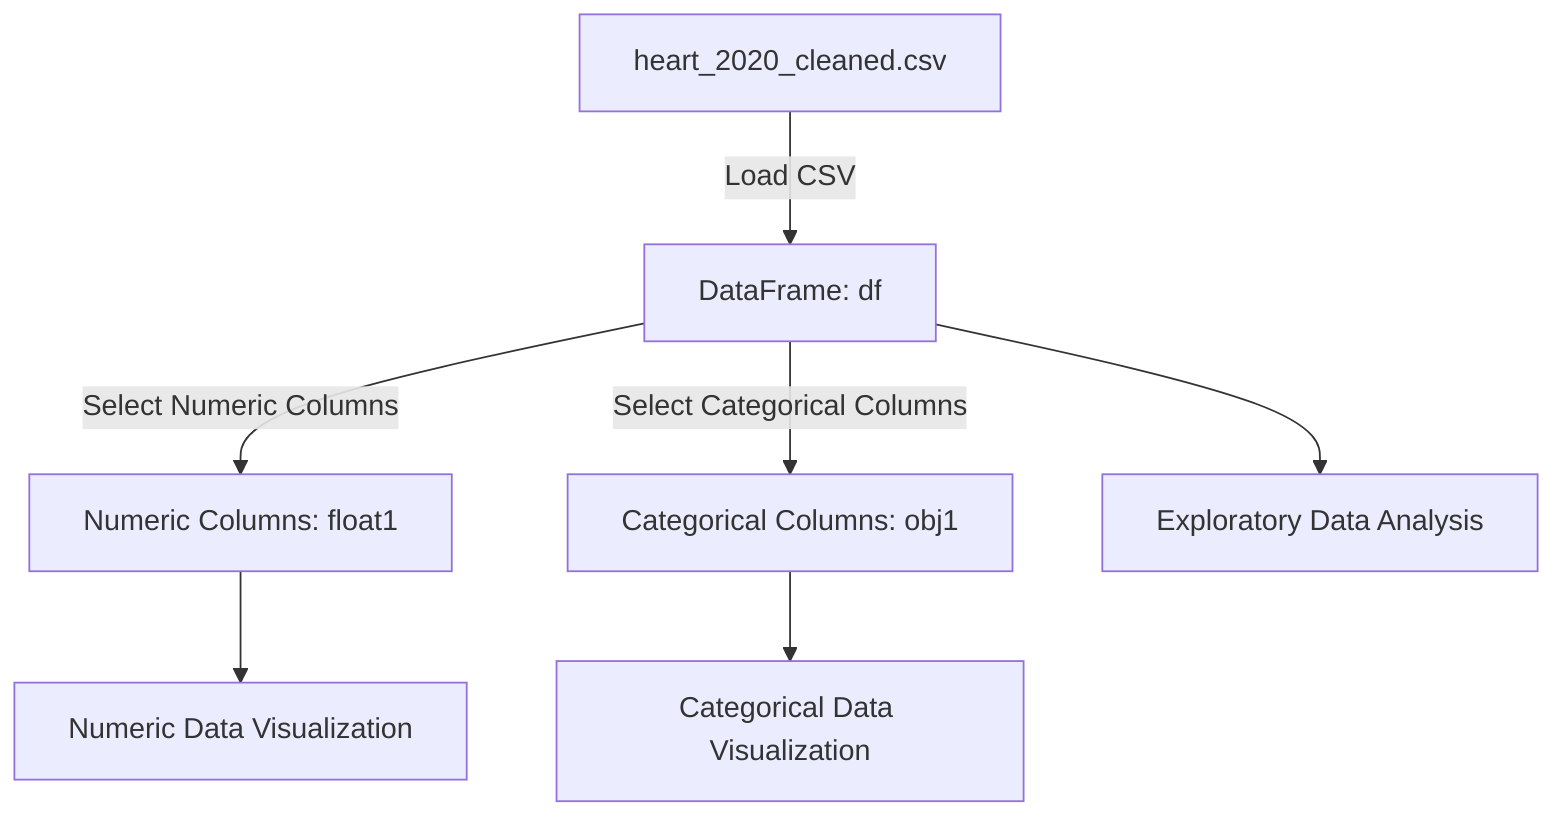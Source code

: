 flowchart TD
    
    %% Node for data source
    A["heart_2020_cleaned.csv"] -->|"Load CSV"| B["DataFrame: df"]
    
    %% Nodes for DataFrame operations
    B -->|"Select Numeric Columns"| C["Numeric Columns: float1"]
    B -->|"Select Categorical Columns"| D["Categorical Columns: obj1"]
    
    %% Exploratory Data Analysis and Visualization
    B --> E["Exploratory Data Analysis"]
    C --> F["Numeric Data Visualization"]
    D --> G["Categorical Data Visualization"]
    
    %% There are no models in the notebook
    
    
    %% Comments for clarity
    %% A: This is the data source CSV file
    %% B: DataFrame created by loading the CSV
    %% C: Numeric columns extracted from the DataFrame
    %% D: Categorical columns extracted from the DataFrame
    %% E: Exploratory Analysis performed on the DataFrame
    %% F: Visualizations created for numeric data
    %% G: Visualizations created for categorical data